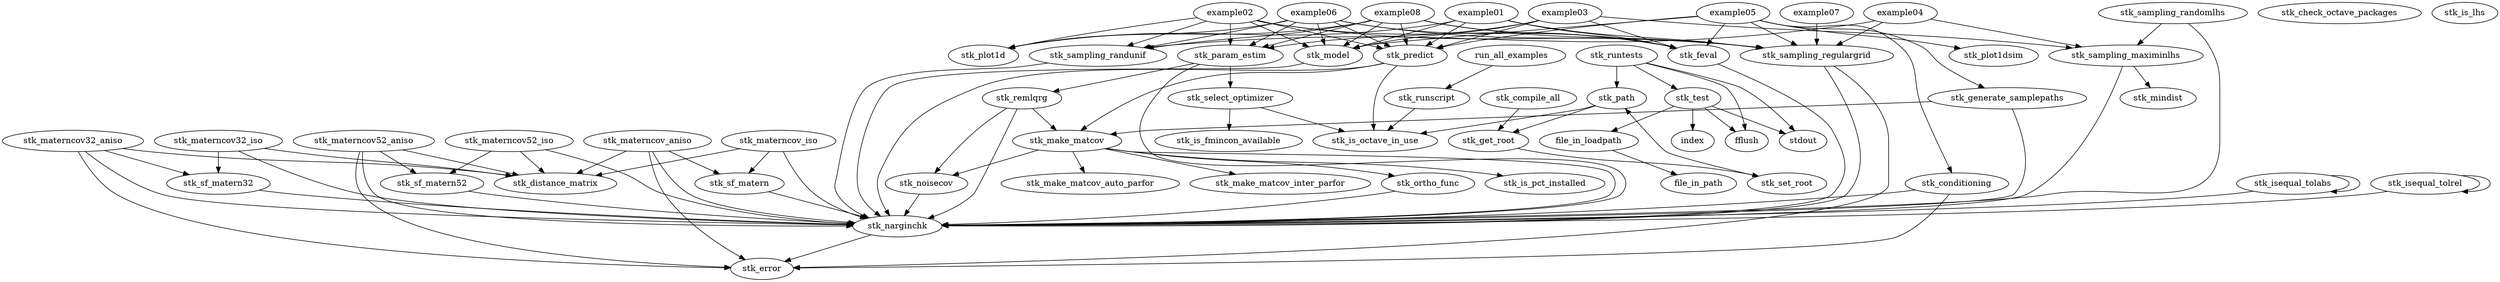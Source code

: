/* Created by mdot for Matlab */
digraph m2html {
  stk_make_matcov -> stk_make_matcov_auto_parfor;
  stk_make_matcov -> stk_make_matcov_inter_parfor;
  stk_make_matcov -> stk_ortho_func;
  stk_make_matcov -> stk_noisecov;
  stk_make_matcov -> stk_is_pct_installed;
  stk_make_matcov -> stk_narginchk;
  stk_ortho_func -> stk_narginchk;
  stk_predict -> stk_make_matcov;
  stk_predict -> stk_is_octave_in_use;
  stk_predict -> stk_narginchk;
  stk_materncov32_aniso -> stk_distance_matrix;
  stk_materncov32_aniso -> stk_error;
  stk_materncov32_aniso -> stk_narginchk;
  stk_materncov32_aniso -> stk_sf_matern32;
  stk_materncov32_iso -> stk_distance_matrix;
  stk_materncov32_iso -> stk_narginchk;
  stk_materncov32_iso -> stk_sf_matern32;
  stk_materncov52_aniso -> stk_distance_matrix;
  stk_materncov52_aniso -> stk_error;
  stk_materncov52_aniso -> stk_narginchk;
  stk_materncov52_aniso -> stk_sf_matern52;
  stk_materncov52_iso -> stk_distance_matrix;
  stk_materncov52_iso -> stk_narginchk;
  stk_materncov52_iso -> stk_sf_matern52;
  stk_materncov_aniso -> stk_distance_matrix;
  stk_materncov_aniso -> stk_error;
  stk_materncov_aniso -> stk_narginchk;
  stk_materncov_aniso -> stk_sf_matern;
  stk_materncov_iso -> stk_distance_matrix;
  stk_materncov_iso -> stk_narginchk;
  stk_materncov_iso -> stk_sf_matern;
  stk_noisecov -> stk_narginchk;
  example01 -> stk_predict;
  example01 -> stk_plot1d;
  example01 -> stk_sampling_regulargrid;
  example01 -> stk_feval;
  example01 -> stk_model;
  example02 -> stk_predict;
  example02 -> stk_plot1d;
  example02 -> stk_param_estim;
  example02 -> stk_sampling_randunif;
  example02 -> stk_sampling_regulargrid;
  example02 -> stk_feval;
  example02 -> stk_model;
  example03 -> stk_predict;
  example03 -> stk_param_estim;
  example03 -> stk_sampling_maximinlhs;
  example03 -> stk_feval;
  example03 -> stk_model;
  example04 -> stk_sampling_maximinlhs;
  example04 -> stk_sampling_randunif;
  example04 -> stk_sampling_regulargrid;
  example05 -> stk_predict;
  example05 -> stk_plot1dsim;
  example05 -> stk_sampling_regulargrid;
  example05 -> stk_conditioning;
  example05 -> stk_feval;
  example05 -> stk_generate_samplepaths;
  example05 -> stk_model;
  example06 -> stk_predict;
  example06 -> stk_plot1d;
  example06 -> stk_param_estim;
  example06 -> stk_sampling_randunif;
  example06 -> stk_sampling_regulargrid;
  example06 -> stk_feval;
  example06 -> stk_model;
  example07 -> stk_sampling_regulargrid;
  example08 -> stk_predict;
  example08 -> stk_plot1d;
  example08 -> stk_param_estim;
  example08 -> stk_sampling_randunif;
  example08 -> stk_sampling_regulargrid;
  example08 -> stk_feval;
  example08 -> stk_model;
  run_all_examples -> stk_runscript;
  stk_compile_all -> stk_get_root;
  stk_get_root -> stk_set_root;
  stk_path -> stk_get_root;
  stk_path -> stk_is_octave_in_use;
  stk_select_optimizer -> stk_is_fmincon_available;
  stk_select_optimizer -> stk_is_octave_in_use;
  stk_set_root -> stk_path;
  stk_narginchk -> stk_error;
  file_in_loadpath -> file_in_path;
  stk_sf_matern -> stk_narginchk;
  stk_sf_matern32 -> stk_narginchk;
  stk_sf_matern52 -> stk_narginchk;
  stk_isequal_tolabs -> stk_narginchk;
  stk_isequal_tolabs -> stk_isequal_tolabs;
  stk_isequal_tolrel -> stk_narginchk;
  stk_isequal_tolrel -> stk_isequal_tolrel;
  stk_runscript -> stk_is_octave_in_use;
  stk_runtests -> stk_path;
  stk_runtests -> fflush;
  stk_runtests -> stdout;
  stk_runtests -> stk_test;
  stk_test -> fflush;
  stk_test -> file_in_loadpath;
  stk_test -> index;
  stk_test -> stdout;
  stk_param_estim -> stk_select_optimizer;
  stk_param_estim -> stk_narginchk;
  stk_param_estim -> stk_remlqrg;
  stk_remlqrg -> stk_make_matcov;
  stk_remlqrg -> stk_noisecov;
  stk_remlqrg -> stk_narginchk;
  stk_sampling_maximinlhs -> stk_mindist;
  stk_sampling_maximinlhs -> stk_narginchk;
  stk_sampling_randomlhs -> stk_narginchk;
  stk_sampling_randomlhs -> stk_sampling_maximinlhs;
  stk_sampling_randunif -> stk_narginchk;
  stk_sampling_regulargrid -> stk_error;
  stk_sampling_regulargrid -> stk_narginchk;
  stk_conditioning -> stk_error;
  stk_conditioning -> stk_narginchk;
  stk_feval -> stk_narginchk;
  stk_generate_samplepaths -> stk_make_matcov;
  stk_generate_samplepaths -> stk_narginchk;
  stk_model -> stk_narginchk;

  stk_make_matcov_auto_parfor [URL="core/private/stk_make_matcov_auto_parfor.html"];
  stk_make_matcov_inter_parfor [URL="core/private/stk_make_matcov_inter_parfor.html"];
  stk_make_matcov [URL="core/stk_make_matcov.html"];
  stk_ortho_func [URL="core/stk_ortho_func.html"];
  stk_predict [URL="core/stk_predict.html"];
  stk_materncov32_aniso [URL="covfcs/stk_materncov32_aniso.html"];
  stk_materncov32_iso [URL="covfcs/stk_materncov32_iso.html"];
  stk_materncov52_aniso [URL="covfcs/stk_materncov52_aniso.html"];
  stk_materncov52_iso [URL="covfcs/stk_materncov52_iso.html"];
  stk_materncov_aniso [URL="covfcs/stk_materncov_aniso.html"];
  stk_materncov_iso [URL="covfcs/stk_materncov_iso.html"];
  stk_noisecov [URL="covfcs/stk_noisecov.html"];
  example01 [URL="examples/example01.html"];
  example02 [URL="examples/example02.html"];
  example03 [URL="examples/example03.html"];
  example04 [URL="examples/example04.html"];
  example05 [URL="examples/example05.html"];
  example06 [URL="examples/example06.html"];
  example07 [URL="examples/example07.html"];
  example08 [URL="examples/example08.html"];
  run_all_examples [URL="examples/run_all_examples.html"];
  stk_check_octave_packages [URL="misc/config/stk_check_octave_packages.html"];
  stk_compile_all [URL="misc/config/stk_compile_all.html"];
  stk_get_root [URL="misc/config/stk_get_root.html"];
  stk_is_fmincon_available [URL="misc/config/stk_is_fmincon_available.html"];
  stk_is_octave_in_use [URL="misc/config/stk_is_octave_in_use.html"];
  stk_is_pct_installed [URL="misc/config/stk_is_pct_installed.html"];
  stk_path [URL="misc/config/stk_path.html"];
  stk_select_optimizer [URL="misc/config/stk_select_optimizer.html"];
  stk_set_root [URL="misc/config/stk_set_root.html"];
  stk_distance_matrix [URL="misc/dist/stk_distance_matrix.html"];
  stk_mindist [URL="misc/dist/stk_mindist.html"];
  stk_error [URL="misc/error/stk_error.html"];
  stk_narginchk [URL="misc/error/stk_narginchk.html"];
  fflush [URL="misc/matlab/fflush.html"];
  file_in_loadpath [URL="misc/matlab/file_in_loadpath.html"];
  file_in_path [URL="misc/matlab/file_in_path.html"];
  index [URL="misc/matlab/index.html"];
  stdout [URL="misc/matlab/stdout.html"];
  stk_plot1d [URL="misc/plot/stk_plot1d.html"];
  stk_plot1dsim [URL="misc/plot/stk_plot1dsim.html"];
  stk_sf_matern [URL="misc/specfun/stk_sf_matern.html"];
  stk_sf_matern32 [URL="misc/specfun/stk_sf_matern32.html"];
  stk_sf_matern52 [URL="misc/specfun/stk_sf_matern52.html"];
  stk_is_lhs [URL="misc/test/stk_is_lhs.html"];
  stk_isequal_tolabs [URL="misc/test/stk_isequal_tolabs.html"];
  stk_isequal_tolrel [URL="misc/test/stk_isequal_tolrel.html"];
  stk_runscript [URL="misc/test/stk_runscript.html"];
  stk_runtests [URL="misc/test/stk_runtests.html"];
  stk_test [URL="misc/test/stk_test.html"];
  stk_param_estim [URL="paramestim/stk_param_estim.html"];
  stk_remlqrg [URL="paramestim/stk_remlqrg.html"];
  stk_sampling_maximinlhs [URL="sampling/stk_sampling_maximinlhs.html"];
  stk_sampling_randomlhs [URL="sampling/stk_sampling_randomlhs.html"];
  stk_sampling_randunif [URL="sampling/stk_sampling_randunif.html"];
  stk_sampling_regulargrid [URL="sampling/stk_sampling_regulargrid.html"];
  stk_conditioning [URL="utils/stk_conditioning.html"];
  stk_feval [URL="utils/stk_feval.html"];
  stk_generate_samplepaths [URL="utils/stk_generate_samplepaths.html"];
  stk_model [URL="utils/stk_model.html"];
}